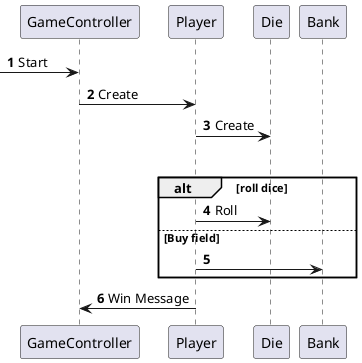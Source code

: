 @startuml
'https://plantuml.com/sequence-diagram

autonumber

[->GameController:Start
GameController -> Player:Create
Player -> Die:Create
loop win==false
    alt roll dice
        Player -> Die:Roll
    else Buy field
        Player -> Bank
end
Player -> GameController:Win Message

@enduml